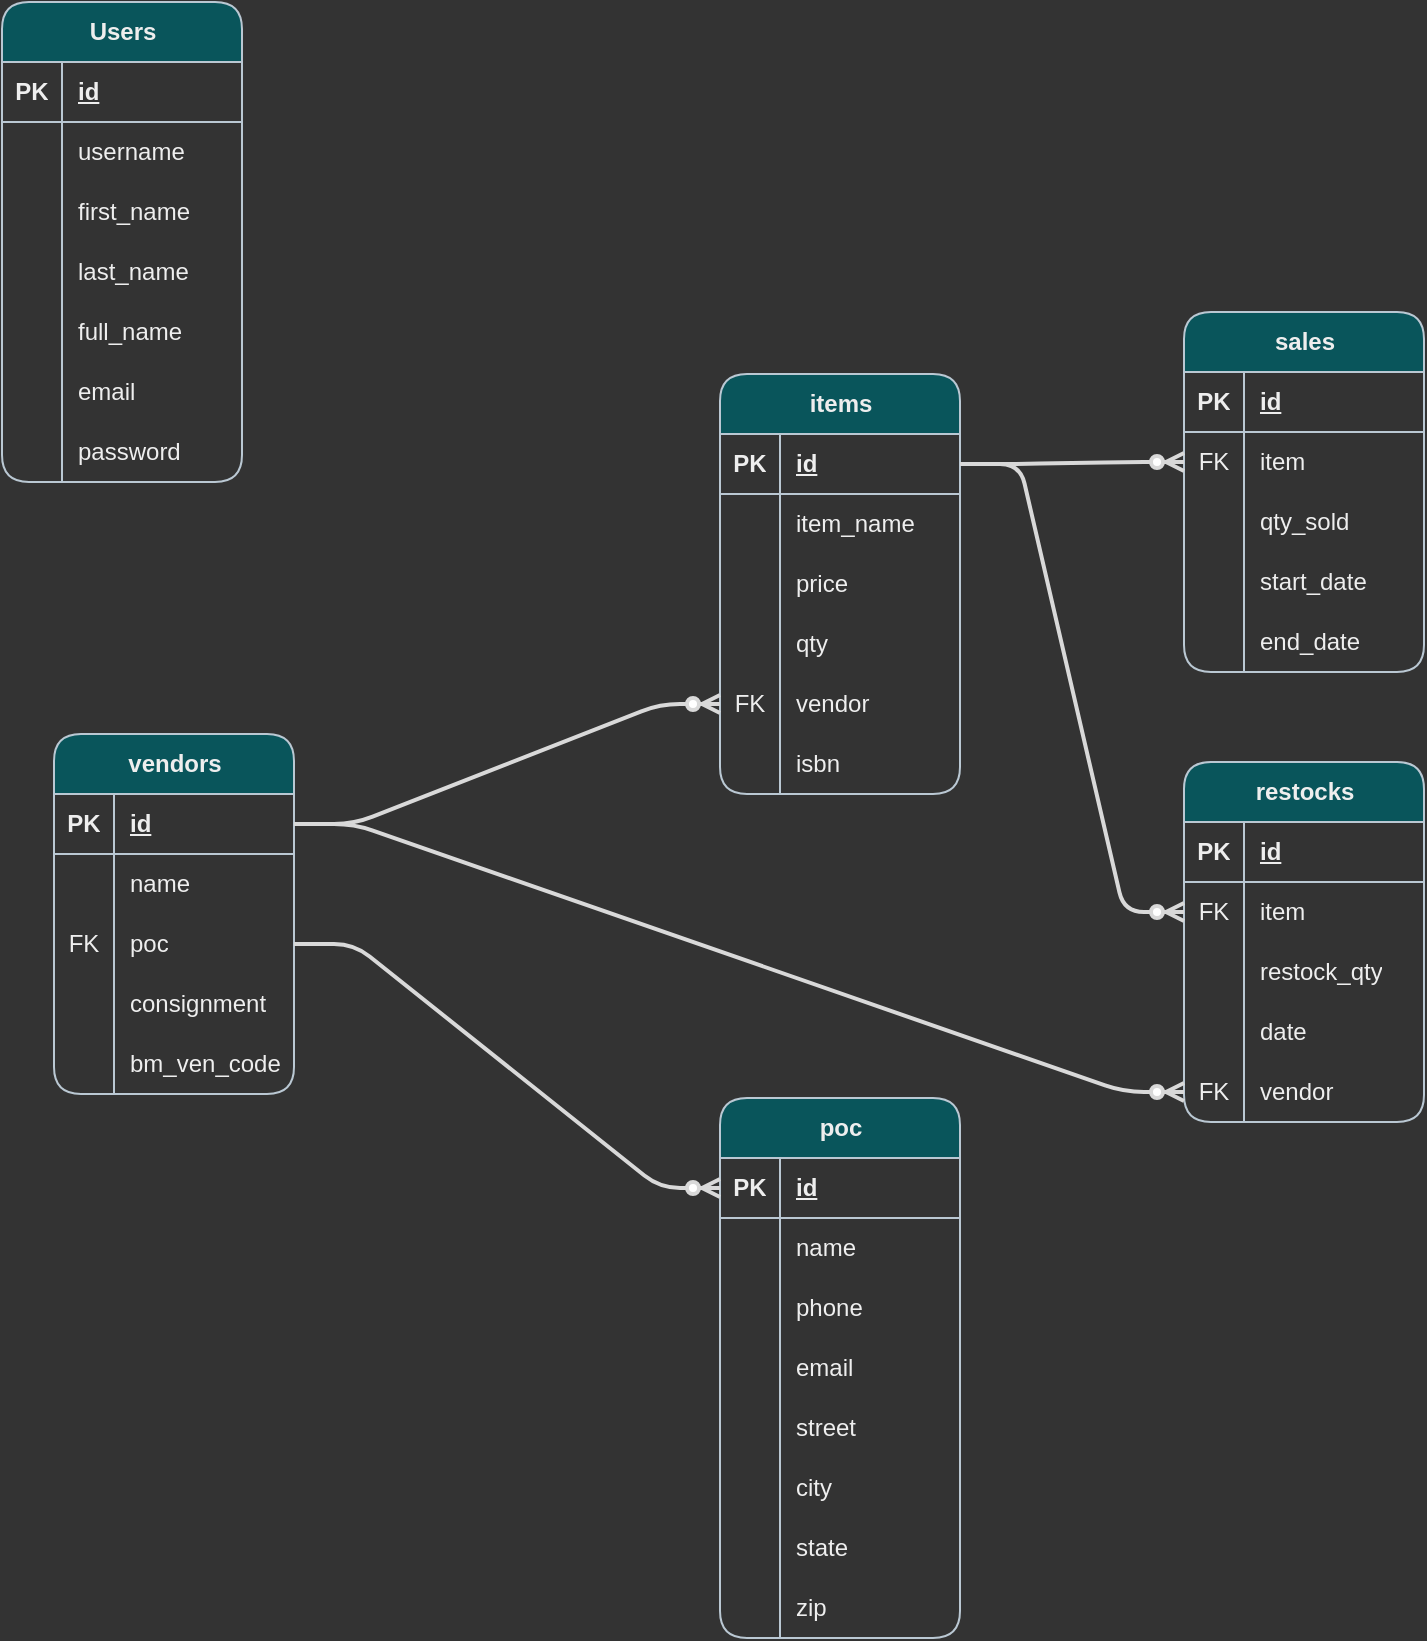 <mxfile version="24.7.17">
  <diagram id="C5RBs43oDa-KdzZeNtuy" name="Page-1">
    <mxGraphModel dx="2474" dy="1601" grid="0" gridSize="10" guides="1" tooltips="1" connect="1" arrows="1" fold="1" page="0" pageScale="1" pageWidth="850" pageHeight="1100" background="#333333" math="0" shadow="0">
      <root>
        <mxCell id="WIyWlLk6GJQsqaUBKTNV-0" />
        <mxCell id="WIyWlLk6GJQsqaUBKTNV-1" parent="WIyWlLk6GJQsqaUBKTNV-0" />
        <mxCell id="I8VeKl-kiXHQ2bF9jdej-0" value="Users" style="shape=table;startSize=30;container=1;collapsible=1;childLayout=tableLayout;fixedRows=1;rowLines=0;fontStyle=1;align=center;resizeLast=1;html=1;rounded=1;labelBackgroundColor=none;fillColor=#09555B;strokeColor=#BAC8D3;fontColor=#EEEEEE;" parent="WIyWlLk6GJQsqaUBKTNV-1" vertex="1">
          <mxGeometry x="-344" y="-117" width="120" height="240" as="geometry">
            <mxRectangle x="150" y="360" width="70" height="30" as="alternateBounds" />
          </mxGeometry>
        </mxCell>
        <mxCell id="I8VeKl-kiXHQ2bF9jdej-1" value="" style="shape=tableRow;horizontal=0;startSize=0;swimlaneHead=0;swimlaneBody=0;fillColor=none;collapsible=0;dropTarget=0;points=[[0,0.5],[1,0.5]];portConstraint=eastwest;top=0;left=0;right=0;bottom=1;rounded=1;labelBackgroundColor=none;strokeColor=#BAC8D3;fontColor=#EEEEEE;" parent="I8VeKl-kiXHQ2bF9jdej-0" vertex="1">
          <mxGeometry y="30" width="120" height="30" as="geometry" />
        </mxCell>
        <mxCell id="I8VeKl-kiXHQ2bF9jdej-2" value="PK" style="shape=partialRectangle;connectable=0;fillColor=none;top=0;left=0;bottom=0;right=0;fontStyle=1;overflow=hidden;whiteSpace=wrap;html=1;rounded=1;labelBackgroundColor=none;strokeColor=#BAC8D3;fontColor=#EEEEEE;" parent="I8VeKl-kiXHQ2bF9jdej-1" vertex="1">
          <mxGeometry width="30" height="30" as="geometry">
            <mxRectangle width="30" height="30" as="alternateBounds" />
          </mxGeometry>
        </mxCell>
        <mxCell id="I8VeKl-kiXHQ2bF9jdej-3" value="id" style="shape=partialRectangle;connectable=0;fillColor=none;top=0;left=0;bottom=0;right=0;align=left;spacingLeft=6;fontStyle=5;overflow=hidden;whiteSpace=wrap;html=1;rounded=1;labelBackgroundColor=none;strokeColor=#BAC8D3;fontColor=#EEEEEE;" parent="I8VeKl-kiXHQ2bF9jdej-1" vertex="1">
          <mxGeometry x="30" width="90" height="30" as="geometry">
            <mxRectangle width="90" height="30" as="alternateBounds" />
          </mxGeometry>
        </mxCell>
        <mxCell id="I8VeKl-kiXHQ2bF9jdej-4" value="" style="shape=tableRow;horizontal=0;startSize=0;swimlaneHead=0;swimlaneBody=0;fillColor=none;collapsible=0;dropTarget=0;points=[[0,0.5],[1,0.5]];portConstraint=eastwest;top=0;left=0;right=0;bottom=0;rounded=1;labelBackgroundColor=none;strokeColor=#BAC8D3;fontColor=#EEEEEE;" parent="I8VeKl-kiXHQ2bF9jdej-0" vertex="1">
          <mxGeometry y="60" width="120" height="30" as="geometry" />
        </mxCell>
        <mxCell id="I8VeKl-kiXHQ2bF9jdej-5" value="" style="shape=partialRectangle;connectable=0;fillColor=none;top=0;left=0;bottom=0;right=0;editable=1;overflow=hidden;whiteSpace=wrap;html=1;rounded=1;labelBackgroundColor=none;strokeColor=#BAC8D3;fontColor=#EEEEEE;" parent="I8VeKl-kiXHQ2bF9jdej-4" vertex="1">
          <mxGeometry width="30" height="30" as="geometry">
            <mxRectangle width="30" height="30" as="alternateBounds" />
          </mxGeometry>
        </mxCell>
        <mxCell id="I8VeKl-kiXHQ2bF9jdej-6" value="username" style="shape=partialRectangle;connectable=0;fillColor=none;top=0;left=0;bottom=0;right=0;align=left;spacingLeft=6;overflow=hidden;whiteSpace=wrap;html=1;rounded=1;labelBackgroundColor=none;strokeColor=#BAC8D3;fontColor=#EEEEEE;" parent="I8VeKl-kiXHQ2bF9jdej-4" vertex="1">
          <mxGeometry x="30" width="90" height="30" as="geometry">
            <mxRectangle width="90" height="30" as="alternateBounds" />
          </mxGeometry>
        </mxCell>
        <mxCell id="I8VeKl-kiXHQ2bF9jdej-7" value="" style="shape=tableRow;horizontal=0;startSize=0;swimlaneHead=0;swimlaneBody=0;fillColor=none;collapsible=0;dropTarget=0;points=[[0,0.5],[1,0.5]];portConstraint=eastwest;top=0;left=0;right=0;bottom=0;rounded=1;labelBackgroundColor=none;strokeColor=#BAC8D3;fontColor=#EEEEEE;" parent="I8VeKl-kiXHQ2bF9jdej-0" vertex="1">
          <mxGeometry y="90" width="120" height="30" as="geometry" />
        </mxCell>
        <mxCell id="I8VeKl-kiXHQ2bF9jdej-8" value="" style="shape=partialRectangle;connectable=0;fillColor=none;top=0;left=0;bottom=0;right=0;editable=1;overflow=hidden;whiteSpace=wrap;html=1;rounded=1;labelBackgroundColor=none;strokeColor=#BAC8D3;fontColor=#EEEEEE;" parent="I8VeKl-kiXHQ2bF9jdej-7" vertex="1">
          <mxGeometry width="30" height="30" as="geometry">
            <mxRectangle width="30" height="30" as="alternateBounds" />
          </mxGeometry>
        </mxCell>
        <mxCell id="I8VeKl-kiXHQ2bF9jdej-9" value="first_name" style="shape=partialRectangle;connectable=0;fillColor=none;top=0;left=0;bottom=0;right=0;align=left;spacingLeft=6;overflow=hidden;whiteSpace=wrap;html=1;rounded=1;labelBackgroundColor=none;strokeColor=#BAC8D3;fontColor=#EEEEEE;" parent="I8VeKl-kiXHQ2bF9jdej-7" vertex="1">
          <mxGeometry x="30" width="90" height="30" as="geometry">
            <mxRectangle width="90" height="30" as="alternateBounds" />
          </mxGeometry>
        </mxCell>
        <mxCell id="I8VeKl-kiXHQ2bF9jdej-10" value="" style="shape=tableRow;horizontal=0;startSize=0;swimlaneHead=0;swimlaneBody=0;fillColor=none;collapsible=0;dropTarget=0;points=[[0,0.5],[1,0.5]];portConstraint=eastwest;top=0;left=0;right=0;bottom=0;rounded=1;labelBackgroundColor=none;strokeColor=#BAC8D3;fontColor=#EEEEEE;" parent="I8VeKl-kiXHQ2bF9jdej-0" vertex="1">
          <mxGeometry y="120" width="120" height="30" as="geometry" />
        </mxCell>
        <mxCell id="I8VeKl-kiXHQ2bF9jdej-11" value="" style="shape=partialRectangle;connectable=0;fillColor=none;top=0;left=0;bottom=0;right=0;editable=1;overflow=hidden;whiteSpace=wrap;html=1;rounded=1;labelBackgroundColor=none;strokeColor=#BAC8D3;fontColor=#EEEEEE;" parent="I8VeKl-kiXHQ2bF9jdej-10" vertex="1">
          <mxGeometry width="30" height="30" as="geometry">
            <mxRectangle width="30" height="30" as="alternateBounds" />
          </mxGeometry>
        </mxCell>
        <mxCell id="I8VeKl-kiXHQ2bF9jdej-12" value="last_name" style="shape=partialRectangle;connectable=0;fillColor=none;top=0;left=0;bottom=0;right=0;align=left;spacingLeft=6;overflow=hidden;whiteSpace=wrap;html=1;rounded=1;labelBackgroundColor=none;strokeColor=#BAC8D3;fontColor=#EEEEEE;" parent="I8VeKl-kiXHQ2bF9jdej-10" vertex="1">
          <mxGeometry x="30" width="90" height="30" as="geometry">
            <mxRectangle width="90" height="30" as="alternateBounds" />
          </mxGeometry>
        </mxCell>
        <mxCell id="I8VeKl-kiXHQ2bF9jdej-14" value="" style="shape=tableRow;horizontal=0;startSize=0;swimlaneHead=0;swimlaneBody=0;fillColor=none;collapsible=0;dropTarget=0;points=[[0,0.5],[1,0.5]];portConstraint=eastwest;top=0;left=0;right=0;bottom=0;rounded=1;labelBackgroundColor=none;strokeColor=#BAC8D3;fontColor=#EEEEEE;" parent="I8VeKl-kiXHQ2bF9jdej-0" vertex="1">
          <mxGeometry y="150" width="120" height="30" as="geometry" />
        </mxCell>
        <mxCell id="I8VeKl-kiXHQ2bF9jdej-15" value="" style="shape=partialRectangle;connectable=0;fillColor=none;top=0;left=0;bottom=0;right=0;editable=1;overflow=hidden;whiteSpace=wrap;html=1;rounded=1;labelBackgroundColor=none;strokeColor=#BAC8D3;fontColor=#EEEEEE;" parent="I8VeKl-kiXHQ2bF9jdej-14" vertex="1">
          <mxGeometry width="30" height="30" as="geometry">
            <mxRectangle width="30" height="30" as="alternateBounds" />
          </mxGeometry>
        </mxCell>
        <mxCell id="I8VeKl-kiXHQ2bF9jdej-16" value="full_name" style="shape=partialRectangle;connectable=0;fillColor=none;top=0;left=0;bottom=0;right=0;align=left;spacingLeft=6;overflow=hidden;whiteSpace=wrap;html=1;rounded=1;labelBackgroundColor=none;strokeColor=#BAC8D3;fontColor=#EEEEEE;" parent="I8VeKl-kiXHQ2bF9jdej-14" vertex="1">
          <mxGeometry x="30" width="90" height="30" as="geometry">
            <mxRectangle width="90" height="30" as="alternateBounds" />
          </mxGeometry>
        </mxCell>
        <mxCell id="I8VeKl-kiXHQ2bF9jdej-17" value="" style="shape=tableRow;horizontal=0;startSize=0;swimlaneHead=0;swimlaneBody=0;fillColor=none;collapsible=0;dropTarget=0;points=[[0,0.5],[1,0.5]];portConstraint=eastwest;top=0;left=0;right=0;bottom=0;rounded=1;labelBackgroundColor=none;strokeColor=#BAC8D3;fontColor=#EEEEEE;" parent="I8VeKl-kiXHQ2bF9jdej-0" vertex="1">
          <mxGeometry y="180" width="120" height="30" as="geometry" />
        </mxCell>
        <mxCell id="I8VeKl-kiXHQ2bF9jdej-18" value="" style="shape=partialRectangle;connectable=0;fillColor=none;top=0;left=0;bottom=0;right=0;editable=1;overflow=hidden;whiteSpace=wrap;html=1;rounded=1;labelBackgroundColor=none;strokeColor=#BAC8D3;fontColor=#EEEEEE;" parent="I8VeKl-kiXHQ2bF9jdej-17" vertex="1">
          <mxGeometry width="30" height="30" as="geometry">
            <mxRectangle width="30" height="30" as="alternateBounds" />
          </mxGeometry>
        </mxCell>
        <mxCell id="I8VeKl-kiXHQ2bF9jdej-19" value="email" style="shape=partialRectangle;connectable=0;fillColor=none;top=0;left=0;bottom=0;right=0;align=left;spacingLeft=6;overflow=hidden;whiteSpace=wrap;html=1;rounded=1;labelBackgroundColor=none;strokeColor=#BAC8D3;fontColor=#EEEEEE;" parent="I8VeKl-kiXHQ2bF9jdej-17" vertex="1">
          <mxGeometry x="30" width="90" height="30" as="geometry">
            <mxRectangle width="90" height="30" as="alternateBounds" />
          </mxGeometry>
        </mxCell>
        <mxCell id="I8VeKl-kiXHQ2bF9jdej-20" value="" style="shape=tableRow;horizontal=0;startSize=0;swimlaneHead=0;swimlaneBody=0;fillColor=none;collapsible=0;dropTarget=0;points=[[0,0.5],[1,0.5]];portConstraint=eastwest;top=0;left=0;right=0;bottom=0;rounded=1;labelBackgroundColor=none;strokeColor=#BAC8D3;fontColor=#EEEEEE;" parent="I8VeKl-kiXHQ2bF9jdej-0" vertex="1">
          <mxGeometry y="210" width="120" height="30" as="geometry" />
        </mxCell>
        <mxCell id="I8VeKl-kiXHQ2bF9jdej-21" value="" style="shape=partialRectangle;connectable=0;fillColor=none;top=0;left=0;bottom=0;right=0;editable=1;overflow=hidden;whiteSpace=wrap;html=1;rounded=1;labelBackgroundColor=none;strokeColor=#BAC8D3;fontColor=#EEEEEE;" parent="I8VeKl-kiXHQ2bF9jdej-20" vertex="1">
          <mxGeometry width="30" height="30" as="geometry">
            <mxRectangle width="30" height="30" as="alternateBounds" />
          </mxGeometry>
        </mxCell>
        <mxCell id="I8VeKl-kiXHQ2bF9jdej-22" value="password" style="shape=partialRectangle;connectable=0;fillColor=none;top=0;left=0;bottom=0;right=0;align=left;spacingLeft=6;overflow=hidden;whiteSpace=wrap;html=1;rounded=1;labelBackgroundColor=none;strokeColor=#BAC8D3;fontColor=#EEEEEE;" parent="I8VeKl-kiXHQ2bF9jdej-20" vertex="1">
          <mxGeometry x="30" width="90" height="30" as="geometry">
            <mxRectangle width="90" height="30" as="alternateBounds" />
          </mxGeometry>
        </mxCell>
        <mxCell id="I8VeKl-kiXHQ2bF9jdej-23" value="vendors" style="shape=table;startSize=30;container=1;collapsible=1;childLayout=tableLayout;fixedRows=1;rowLines=0;fontStyle=1;align=center;resizeLast=1;html=1;rounded=1;labelBackgroundColor=none;fillColor=#09555B;strokeColor=#BAC8D3;fontColor=#EEEEEE;" parent="WIyWlLk6GJQsqaUBKTNV-1" vertex="1">
          <mxGeometry x="-318" y="249" width="120" height="180" as="geometry">
            <mxRectangle x="150" y="360" width="70" height="30" as="alternateBounds" />
          </mxGeometry>
        </mxCell>
        <mxCell id="I8VeKl-kiXHQ2bF9jdej-24" value="" style="shape=tableRow;horizontal=0;startSize=0;swimlaneHead=0;swimlaneBody=0;fillColor=none;collapsible=0;dropTarget=0;points=[[0,0.5],[1,0.5]];portConstraint=eastwest;top=0;left=0;right=0;bottom=1;rounded=1;labelBackgroundColor=none;strokeColor=#BAC8D3;fontColor=#EEEEEE;" parent="I8VeKl-kiXHQ2bF9jdej-23" vertex="1">
          <mxGeometry y="30" width="120" height="30" as="geometry" />
        </mxCell>
        <mxCell id="I8VeKl-kiXHQ2bF9jdej-25" value="PK" style="shape=partialRectangle;connectable=0;fillColor=none;top=0;left=0;bottom=0;right=0;fontStyle=1;overflow=hidden;whiteSpace=wrap;html=1;rounded=1;labelBackgroundColor=none;strokeColor=#BAC8D3;fontColor=#EEEEEE;" parent="I8VeKl-kiXHQ2bF9jdej-24" vertex="1">
          <mxGeometry width="30" height="30" as="geometry">
            <mxRectangle width="30" height="30" as="alternateBounds" />
          </mxGeometry>
        </mxCell>
        <mxCell id="I8VeKl-kiXHQ2bF9jdej-26" value="id" style="shape=partialRectangle;connectable=0;fillColor=none;top=0;left=0;bottom=0;right=0;align=left;spacingLeft=6;fontStyle=5;overflow=hidden;whiteSpace=wrap;html=1;rounded=1;labelBackgroundColor=none;strokeColor=#BAC8D3;fontColor=#EEEEEE;" parent="I8VeKl-kiXHQ2bF9jdej-24" vertex="1">
          <mxGeometry x="30" width="90" height="30" as="geometry">
            <mxRectangle width="90" height="30" as="alternateBounds" />
          </mxGeometry>
        </mxCell>
        <mxCell id="I8VeKl-kiXHQ2bF9jdej-27" value="" style="shape=tableRow;horizontal=0;startSize=0;swimlaneHead=0;swimlaneBody=0;fillColor=none;collapsible=0;dropTarget=0;points=[[0,0.5],[1,0.5]];portConstraint=eastwest;top=0;left=0;right=0;bottom=0;rounded=1;labelBackgroundColor=none;strokeColor=#BAC8D3;fontColor=#EEEEEE;" parent="I8VeKl-kiXHQ2bF9jdej-23" vertex="1">
          <mxGeometry y="60" width="120" height="30" as="geometry" />
        </mxCell>
        <mxCell id="I8VeKl-kiXHQ2bF9jdej-28" value="" style="shape=partialRectangle;connectable=0;fillColor=none;top=0;left=0;bottom=0;right=0;editable=1;overflow=hidden;whiteSpace=wrap;html=1;rounded=1;labelBackgroundColor=none;strokeColor=#BAC8D3;fontColor=#EEEEEE;" parent="I8VeKl-kiXHQ2bF9jdej-27" vertex="1">
          <mxGeometry width="30" height="30" as="geometry">
            <mxRectangle width="30" height="30" as="alternateBounds" />
          </mxGeometry>
        </mxCell>
        <mxCell id="I8VeKl-kiXHQ2bF9jdej-29" value="name" style="shape=partialRectangle;connectable=0;fillColor=none;top=0;left=0;bottom=0;right=0;align=left;spacingLeft=6;overflow=hidden;whiteSpace=wrap;html=1;rounded=1;labelBackgroundColor=none;strokeColor=#BAC8D3;fontColor=#EEEEEE;" parent="I8VeKl-kiXHQ2bF9jdej-27" vertex="1">
          <mxGeometry x="30" width="90" height="30" as="geometry">
            <mxRectangle width="90" height="30" as="alternateBounds" />
          </mxGeometry>
        </mxCell>
        <mxCell id="I8VeKl-kiXHQ2bF9jdej-30" value="" style="shape=tableRow;horizontal=0;startSize=0;swimlaneHead=0;swimlaneBody=0;fillColor=none;collapsible=0;dropTarget=0;points=[[0,0.5],[1,0.5]];portConstraint=eastwest;top=0;left=0;right=0;bottom=0;rounded=1;labelBackgroundColor=none;strokeColor=#BAC8D3;fontColor=#EEEEEE;" parent="I8VeKl-kiXHQ2bF9jdej-23" vertex="1">
          <mxGeometry y="90" width="120" height="30" as="geometry" />
        </mxCell>
        <mxCell id="I8VeKl-kiXHQ2bF9jdej-31" value="FK" style="shape=partialRectangle;connectable=0;fillColor=none;top=0;left=0;bottom=0;right=0;editable=1;overflow=hidden;whiteSpace=wrap;html=1;rounded=1;labelBackgroundColor=none;strokeColor=#BAC8D3;fontColor=#EEEEEE;" parent="I8VeKl-kiXHQ2bF9jdej-30" vertex="1">
          <mxGeometry width="30" height="30" as="geometry">
            <mxRectangle width="30" height="30" as="alternateBounds" />
          </mxGeometry>
        </mxCell>
        <mxCell id="I8VeKl-kiXHQ2bF9jdej-32" value="poc" style="shape=partialRectangle;connectable=0;fillColor=none;top=0;left=0;bottom=0;right=0;align=left;spacingLeft=6;overflow=hidden;whiteSpace=wrap;html=1;rounded=1;labelBackgroundColor=none;strokeColor=#BAC8D3;fontColor=#EEEEEE;" parent="I8VeKl-kiXHQ2bF9jdej-30" vertex="1">
          <mxGeometry x="30" width="90" height="30" as="geometry">
            <mxRectangle width="90" height="30" as="alternateBounds" />
          </mxGeometry>
        </mxCell>
        <mxCell id="I8VeKl-kiXHQ2bF9jdej-120" value="" style="shape=tableRow;horizontal=0;startSize=0;swimlaneHead=0;swimlaneBody=0;fillColor=none;collapsible=0;dropTarget=0;points=[[0,0.5],[1,0.5]];portConstraint=eastwest;top=0;left=0;right=0;bottom=0;rounded=1;labelBackgroundColor=none;strokeColor=#BAC8D3;fontColor=#EEEEEE;" parent="I8VeKl-kiXHQ2bF9jdej-23" vertex="1">
          <mxGeometry y="120" width="120" height="30" as="geometry" />
        </mxCell>
        <mxCell id="I8VeKl-kiXHQ2bF9jdej-121" value="" style="shape=partialRectangle;connectable=0;fillColor=none;top=0;left=0;bottom=0;right=0;editable=1;overflow=hidden;whiteSpace=wrap;html=1;rounded=1;labelBackgroundColor=none;strokeColor=#BAC8D3;fontColor=#EEEEEE;" parent="I8VeKl-kiXHQ2bF9jdej-120" vertex="1">
          <mxGeometry width="30" height="30" as="geometry">
            <mxRectangle width="30" height="30" as="alternateBounds" />
          </mxGeometry>
        </mxCell>
        <mxCell id="I8VeKl-kiXHQ2bF9jdej-122" value="consignment" style="shape=partialRectangle;connectable=0;fillColor=none;top=0;left=0;bottom=0;right=0;align=left;spacingLeft=6;overflow=hidden;whiteSpace=wrap;html=1;rounded=1;labelBackgroundColor=none;strokeColor=#BAC8D3;fontColor=#EEEEEE;" parent="I8VeKl-kiXHQ2bF9jdej-120" vertex="1">
          <mxGeometry x="30" width="90" height="30" as="geometry">
            <mxRectangle width="90" height="30" as="alternateBounds" />
          </mxGeometry>
        </mxCell>
        <mxCell id="I8VeKl-kiXHQ2bF9jdej-123" value="" style="shape=tableRow;horizontal=0;startSize=0;swimlaneHead=0;swimlaneBody=0;fillColor=none;collapsible=0;dropTarget=0;points=[[0,0.5],[1,0.5]];portConstraint=eastwest;top=0;left=0;right=0;bottom=0;rounded=1;labelBackgroundColor=none;strokeColor=#BAC8D3;fontColor=#EEEEEE;" parent="I8VeKl-kiXHQ2bF9jdej-23" vertex="1">
          <mxGeometry y="150" width="120" height="30" as="geometry" />
        </mxCell>
        <mxCell id="I8VeKl-kiXHQ2bF9jdej-124" value="" style="shape=partialRectangle;connectable=0;fillColor=none;top=0;left=0;bottom=0;right=0;editable=1;overflow=hidden;whiteSpace=wrap;html=1;rounded=1;labelBackgroundColor=none;strokeColor=#BAC8D3;fontColor=#EEEEEE;" parent="I8VeKl-kiXHQ2bF9jdej-123" vertex="1">
          <mxGeometry width="30" height="30" as="geometry">
            <mxRectangle width="30" height="30" as="alternateBounds" />
          </mxGeometry>
        </mxCell>
        <mxCell id="I8VeKl-kiXHQ2bF9jdej-125" value="bm_ven_code" style="shape=partialRectangle;connectable=0;fillColor=none;top=0;left=0;bottom=0;right=0;align=left;spacingLeft=6;overflow=hidden;whiteSpace=wrap;html=1;rounded=1;labelBackgroundColor=none;strokeColor=#BAC8D3;fontColor=#EEEEEE;" parent="I8VeKl-kiXHQ2bF9jdej-123" vertex="1">
          <mxGeometry x="30" width="90" height="30" as="geometry">
            <mxRectangle width="90" height="30" as="alternateBounds" />
          </mxGeometry>
        </mxCell>
        <mxCell id="I8VeKl-kiXHQ2bF9jdej-45" value="items" style="shape=table;startSize=30;container=1;collapsible=1;childLayout=tableLayout;fixedRows=1;rowLines=0;fontStyle=1;align=center;resizeLast=1;html=1;rounded=1;labelBackgroundColor=none;fillColor=#09555B;strokeColor=#BAC8D3;fontColor=#EEEEEE;" parent="WIyWlLk6GJQsqaUBKTNV-1" vertex="1">
          <mxGeometry x="15" y="69" width="120" height="210" as="geometry">
            <mxRectangle x="150" y="360" width="70" height="30" as="alternateBounds" />
          </mxGeometry>
        </mxCell>
        <mxCell id="I8VeKl-kiXHQ2bF9jdej-46" value="" style="shape=tableRow;horizontal=0;startSize=0;swimlaneHead=0;swimlaneBody=0;fillColor=none;collapsible=0;dropTarget=0;points=[[0,0.5],[1,0.5]];portConstraint=eastwest;top=0;left=0;right=0;bottom=1;rounded=1;labelBackgroundColor=none;strokeColor=#BAC8D3;fontColor=#EEEEEE;" parent="I8VeKl-kiXHQ2bF9jdej-45" vertex="1">
          <mxGeometry y="30" width="120" height="30" as="geometry" />
        </mxCell>
        <mxCell id="I8VeKl-kiXHQ2bF9jdej-47" value="PK" style="shape=partialRectangle;connectable=0;fillColor=none;top=0;left=0;bottom=0;right=0;fontStyle=1;overflow=hidden;whiteSpace=wrap;html=1;rounded=1;labelBackgroundColor=none;strokeColor=#BAC8D3;fontColor=#EEEEEE;" parent="I8VeKl-kiXHQ2bF9jdej-46" vertex="1">
          <mxGeometry width="30" height="30" as="geometry">
            <mxRectangle width="30" height="30" as="alternateBounds" />
          </mxGeometry>
        </mxCell>
        <mxCell id="I8VeKl-kiXHQ2bF9jdej-48" value="id" style="shape=partialRectangle;connectable=0;fillColor=none;top=0;left=0;bottom=0;right=0;align=left;spacingLeft=6;fontStyle=5;overflow=hidden;whiteSpace=wrap;html=1;rounded=1;labelBackgroundColor=none;strokeColor=#BAC8D3;fontColor=#EEEEEE;" parent="I8VeKl-kiXHQ2bF9jdej-46" vertex="1">
          <mxGeometry x="30" width="90" height="30" as="geometry">
            <mxRectangle width="90" height="30" as="alternateBounds" />
          </mxGeometry>
        </mxCell>
        <mxCell id="I8VeKl-kiXHQ2bF9jdej-49" value="" style="shape=tableRow;horizontal=0;startSize=0;swimlaneHead=0;swimlaneBody=0;fillColor=none;collapsible=0;dropTarget=0;points=[[0,0.5],[1,0.5]];portConstraint=eastwest;top=0;left=0;right=0;bottom=0;rounded=1;labelBackgroundColor=none;strokeColor=#BAC8D3;fontColor=#EEEEEE;" parent="I8VeKl-kiXHQ2bF9jdej-45" vertex="1">
          <mxGeometry y="60" width="120" height="30" as="geometry" />
        </mxCell>
        <mxCell id="I8VeKl-kiXHQ2bF9jdej-50" value="" style="shape=partialRectangle;connectable=0;fillColor=none;top=0;left=0;bottom=0;right=0;editable=1;overflow=hidden;whiteSpace=wrap;html=1;rounded=1;labelBackgroundColor=none;strokeColor=#BAC8D3;fontColor=#EEEEEE;" parent="I8VeKl-kiXHQ2bF9jdej-49" vertex="1">
          <mxGeometry width="30" height="30" as="geometry">
            <mxRectangle width="30" height="30" as="alternateBounds" />
          </mxGeometry>
        </mxCell>
        <mxCell id="I8VeKl-kiXHQ2bF9jdej-51" value="item_name" style="shape=partialRectangle;connectable=0;fillColor=none;top=0;left=0;bottom=0;right=0;align=left;spacingLeft=6;overflow=hidden;whiteSpace=wrap;html=1;rounded=1;labelBackgroundColor=none;strokeColor=#BAC8D3;fontColor=#EEEEEE;" parent="I8VeKl-kiXHQ2bF9jdej-49" vertex="1">
          <mxGeometry x="30" width="90" height="30" as="geometry">
            <mxRectangle width="90" height="30" as="alternateBounds" />
          </mxGeometry>
        </mxCell>
        <mxCell id="I8VeKl-kiXHQ2bF9jdej-52" value="" style="shape=tableRow;horizontal=0;startSize=0;swimlaneHead=0;swimlaneBody=0;fillColor=none;collapsible=0;dropTarget=0;points=[[0,0.5],[1,0.5]];portConstraint=eastwest;top=0;left=0;right=0;bottom=0;rounded=1;labelBackgroundColor=none;strokeColor=#BAC8D3;fontColor=#EEEEEE;" parent="I8VeKl-kiXHQ2bF9jdej-45" vertex="1">
          <mxGeometry y="90" width="120" height="30" as="geometry" />
        </mxCell>
        <mxCell id="I8VeKl-kiXHQ2bF9jdej-53" value="" style="shape=partialRectangle;connectable=0;fillColor=none;top=0;left=0;bottom=0;right=0;editable=1;overflow=hidden;whiteSpace=wrap;html=1;rounded=1;labelBackgroundColor=none;strokeColor=#BAC8D3;fontColor=#EEEEEE;" parent="I8VeKl-kiXHQ2bF9jdej-52" vertex="1">
          <mxGeometry width="30" height="30" as="geometry">
            <mxRectangle width="30" height="30" as="alternateBounds" />
          </mxGeometry>
        </mxCell>
        <mxCell id="I8VeKl-kiXHQ2bF9jdej-54" value="price" style="shape=partialRectangle;connectable=0;fillColor=none;top=0;left=0;bottom=0;right=0;align=left;spacingLeft=6;overflow=hidden;whiteSpace=wrap;html=1;rounded=1;labelBackgroundColor=none;strokeColor=#BAC8D3;fontColor=#EEEEEE;" parent="I8VeKl-kiXHQ2bF9jdej-52" vertex="1">
          <mxGeometry x="30" width="90" height="30" as="geometry">
            <mxRectangle width="90" height="30" as="alternateBounds" />
          </mxGeometry>
        </mxCell>
        <mxCell id="I8VeKl-kiXHQ2bF9jdej-55" value="" style="shape=tableRow;horizontal=0;startSize=0;swimlaneHead=0;swimlaneBody=0;fillColor=none;collapsible=0;dropTarget=0;points=[[0,0.5],[1,0.5]];portConstraint=eastwest;top=0;left=0;right=0;bottom=0;rounded=1;labelBackgroundColor=none;strokeColor=#BAC8D3;fontColor=#EEEEEE;" parent="I8VeKl-kiXHQ2bF9jdej-45" vertex="1">
          <mxGeometry y="120" width="120" height="30" as="geometry" />
        </mxCell>
        <mxCell id="I8VeKl-kiXHQ2bF9jdej-56" value="" style="shape=partialRectangle;connectable=0;fillColor=none;top=0;left=0;bottom=0;right=0;editable=1;overflow=hidden;whiteSpace=wrap;html=1;rounded=1;labelBackgroundColor=none;strokeColor=#BAC8D3;fontColor=#EEEEEE;" parent="I8VeKl-kiXHQ2bF9jdej-55" vertex="1">
          <mxGeometry width="30" height="30" as="geometry">
            <mxRectangle width="30" height="30" as="alternateBounds" />
          </mxGeometry>
        </mxCell>
        <mxCell id="I8VeKl-kiXHQ2bF9jdej-57" value="qty" style="shape=partialRectangle;connectable=0;fillColor=none;top=0;left=0;bottom=0;right=0;align=left;spacingLeft=6;overflow=hidden;whiteSpace=wrap;html=1;rounded=1;labelBackgroundColor=none;strokeColor=#BAC8D3;fontColor=#EEEEEE;" parent="I8VeKl-kiXHQ2bF9jdej-55" vertex="1">
          <mxGeometry x="30" width="90" height="30" as="geometry">
            <mxRectangle width="90" height="30" as="alternateBounds" />
          </mxGeometry>
        </mxCell>
        <mxCell id="I8VeKl-kiXHQ2bF9jdej-58" value="" style="shape=tableRow;horizontal=0;startSize=0;swimlaneHead=0;swimlaneBody=0;fillColor=none;collapsible=0;dropTarget=0;points=[[0,0.5],[1,0.5]];portConstraint=eastwest;top=0;left=0;right=0;bottom=0;rounded=1;labelBackgroundColor=none;strokeColor=#BAC8D3;fontColor=#EEEEEE;" parent="I8VeKl-kiXHQ2bF9jdej-45" vertex="1">
          <mxGeometry y="150" width="120" height="30" as="geometry" />
        </mxCell>
        <mxCell id="I8VeKl-kiXHQ2bF9jdej-59" value="FK" style="shape=partialRectangle;connectable=0;fillColor=none;top=0;left=0;bottom=0;right=0;editable=1;overflow=hidden;whiteSpace=wrap;html=1;rounded=1;labelBackgroundColor=none;strokeColor=#BAC8D3;fontColor=#EEEEEE;" parent="I8VeKl-kiXHQ2bF9jdej-58" vertex="1">
          <mxGeometry width="30" height="30" as="geometry">
            <mxRectangle width="30" height="30" as="alternateBounds" />
          </mxGeometry>
        </mxCell>
        <mxCell id="I8VeKl-kiXHQ2bF9jdej-60" value="vendor" style="shape=partialRectangle;connectable=0;fillColor=none;top=0;left=0;bottom=0;right=0;align=left;spacingLeft=6;overflow=hidden;whiteSpace=wrap;html=1;rounded=1;labelBackgroundColor=none;strokeColor=#BAC8D3;fontColor=#EEEEEE;" parent="I8VeKl-kiXHQ2bF9jdej-58" vertex="1">
          <mxGeometry x="30" width="90" height="30" as="geometry">
            <mxRectangle width="90" height="30" as="alternateBounds" />
          </mxGeometry>
        </mxCell>
        <mxCell id="zcXy2GTQ08lXbKG1xva3-16" value="" style="shape=tableRow;horizontal=0;startSize=0;swimlaneHead=0;swimlaneBody=0;fillColor=none;collapsible=0;dropTarget=0;points=[[0,0.5],[1,0.5]];portConstraint=eastwest;top=0;left=0;right=0;bottom=0;rounded=1;labelBackgroundColor=none;strokeColor=#BAC8D3;fontColor=#EEEEEE;" vertex="1" parent="I8VeKl-kiXHQ2bF9jdej-45">
          <mxGeometry y="180" width="120" height="30" as="geometry" />
        </mxCell>
        <mxCell id="zcXy2GTQ08lXbKG1xva3-17" value="" style="shape=partialRectangle;connectable=0;fillColor=none;top=0;left=0;bottom=0;right=0;editable=1;overflow=hidden;whiteSpace=wrap;html=1;rounded=1;labelBackgroundColor=none;strokeColor=#BAC8D3;fontColor=#EEEEEE;" vertex="1" parent="zcXy2GTQ08lXbKG1xva3-16">
          <mxGeometry width="30" height="30" as="geometry">
            <mxRectangle width="30" height="30" as="alternateBounds" />
          </mxGeometry>
        </mxCell>
        <mxCell id="zcXy2GTQ08lXbKG1xva3-18" value="isbn" style="shape=partialRectangle;connectable=0;fillColor=none;top=0;left=0;bottom=0;right=0;align=left;spacingLeft=6;overflow=hidden;whiteSpace=wrap;html=1;rounded=1;labelBackgroundColor=none;strokeColor=#BAC8D3;fontColor=#EEEEEE;" vertex="1" parent="zcXy2GTQ08lXbKG1xva3-16">
          <mxGeometry x="30" width="90" height="30" as="geometry">
            <mxRectangle width="90" height="30" as="alternateBounds" />
          </mxGeometry>
        </mxCell>
        <mxCell id="I8VeKl-kiXHQ2bF9jdej-67" value="sales" style="shape=table;startSize=30;container=1;collapsible=1;childLayout=tableLayout;fixedRows=1;rowLines=0;fontStyle=1;align=center;resizeLast=1;html=1;rounded=1;labelBackgroundColor=none;fillColor=#09555B;strokeColor=#BAC8D3;fontColor=#EEEEEE;" parent="WIyWlLk6GJQsqaUBKTNV-1" vertex="1">
          <mxGeometry x="247" y="38" width="120" height="180" as="geometry">
            <mxRectangle x="150" y="360" width="70" height="30" as="alternateBounds" />
          </mxGeometry>
        </mxCell>
        <mxCell id="I8VeKl-kiXHQ2bF9jdej-68" value="" style="shape=tableRow;horizontal=0;startSize=0;swimlaneHead=0;swimlaneBody=0;fillColor=none;collapsible=0;dropTarget=0;points=[[0,0.5],[1,0.5]];portConstraint=eastwest;top=0;left=0;right=0;bottom=1;rounded=1;labelBackgroundColor=none;strokeColor=#BAC8D3;fontColor=#EEEEEE;" parent="I8VeKl-kiXHQ2bF9jdej-67" vertex="1">
          <mxGeometry y="30" width="120" height="30" as="geometry" />
        </mxCell>
        <mxCell id="I8VeKl-kiXHQ2bF9jdej-69" value="PK" style="shape=partialRectangle;connectable=0;fillColor=none;top=0;left=0;bottom=0;right=0;fontStyle=1;overflow=hidden;whiteSpace=wrap;html=1;rounded=1;labelBackgroundColor=none;strokeColor=#BAC8D3;fontColor=#EEEEEE;" parent="I8VeKl-kiXHQ2bF9jdej-68" vertex="1">
          <mxGeometry width="30" height="30" as="geometry">
            <mxRectangle width="30" height="30" as="alternateBounds" />
          </mxGeometry>
        </mxCell>
        <mxCell id="I8VeKl-kiXHQ2bF9jdej-70" value="id" style="shape=partialRectangle;connectable=0;fillColor=none;top=0;left=0;bottom=0;right=0;align=left;spacingLeft=6;fontStyle=5;overflow=hidden;whiteSpace=wrap;html=1;rounded=1;labelBackgroundColor=none;strokeColor=#BAC8D3;fontColor=#EEEEEE;" parent="I8VeKl-kiXHQ2bF9jdej-68" vertex="1">
          <mxGeometry x="30" width="90" height="30" as="geometry">
            <mxRectangle width="90" height="30" as="alternateBounds" />
          </mxGeometry>
        </mxCell>
        <mxCell id="I8VeKl-kiXHQ2bF9jdej-71" value="" style="shape=tableRow;horizontal=0;startSize=0;swimlaneHead=0;swimlaneBody=0;fillColor=none;collapsible=0;dropTarget=0;points=[[0,0.5],[1,0.5]];portConstraint=eastwest;top=0;left=0;right=0;bottom=0;rounded=1;labelBackgroundColor=none;strokeColor=#BAC8D3;fontColor=#EEEEEE;" parent="I8VeKl-kiXHQ2bF9jdej-67" vertex="1">
          <mxGeometry y="60" width="120" height="30" as="geometry" />
        </mxCell>
        <mxCell id="I8VeKl-kiXHQ2bF9jdej-72" value="FK" style="shape=partialRectangle;connectable=0;fillColor=none;top=0;left=0;bottom=0;right=0;editable=1;overflow=hidden;whiteSpace=wrap;html=1;rounded=1;labelBackgroundColor=none;strokeColor=#BAC8D3;fontColor=#EEEEEE;" parent="I8VeKl-kiXHQ2bF9jdej-71" vertex="1">
          <mxGeometry width="30" height="30" as="geometry">
            <mxRectangle width="30" height="30" as="alternateBounds" />
          </mxGeometry>
        </mxCell>
        <mxCell id="I8VeKl-kiXHQ2bF9jdej-73" value="item" style="shape=partialRectangle;connectable=0;fillColor=none;top=0;left=0;bottom=0;right=0;align=left;spacingLeft=6;overflow=hidden;whiteSpace=wrap;html=1;rounded=1;labelBackgroundColor=none;strokeColor=#BAC8D3;fontColor=#EEEEEE;" parent="I8VeKl-kiXHQ2bF9jdej-71" vertex="1">
          <mxGeometry x="30" width="90" height="30" as="geometry">
            <mxRectangle width="90" height="30" as="alternateBounds" />
          </mxGeometry>
        </mxCell>
        <mxCell id="I8VeKl-kiXHQ2bF9jdej-129" value="" style="shape=tableRow;horizontal=0;startSize=0;swimlaneHead=0;swimlaneBody=0;fillColor=none;collapsible=0;dropTarget=0;points=[[0,0.5],[1,0.5]];portConstraint=eastwest;top=0;left=0;right=0;bottom=0;rounded=1;labelBackgroundColor=none;strokeColor=#BAC8D3;fontColor=#EEEEEE;" parent="I8VeKl-kiXHQ2bF9jdej-67" vertex="1">
          <mxGeometry y="90" width="120" height="30" as="geometry" />
        </mxCell>
        <mxCell id="I8VeKl-kiXHQ2bF9jdej-130" value="" style="shape=partialRectangle;connectable=0;fillColor=none;top=0;left=0;bottom=0;right=0;editable=1;overflow=hidden;whiteSpace=wrap;html=1;rounded=1;labelBackgroundColor=none;strokeColor=#BAC8D3;fontColor=#EEEEEE;" parent="I8VeKl-kiXHQ2bF9jdej-129" vertex="1">
          <mxGeometry width="30" height="30" as="geometry">
            <mxRectangle width="30" height="30" as="alternateBounds" />
          </mxGeometry>
        </mxCell>
        <mxCell id="I8VeKl-kiXHQ2bF9jdej-131" value="qty_sold" style="shape=partialRectangle;connectable=0;fillColor=none;top=0;left=0;bottom=0;right=0;align=left;spacingLeft=6;overflow=hidden;whiteSpace=wrap;html=1;rounded=1;labelBackgroundColor=none;strokeColor=#BAC8D3;fontColor=#EEEEEE;" parent="I8VeKl-kiXHQ2bF9jdej-129" vertex="1">
          <mxGeometry x="30" width="90" height="30" as="geometry">
            <mxRectangle width="90" height="30" as="alternateBounds" />
          </mxGeometry>
        </mxCell>
        <mxCell id="I8VeKl-kiXHQ2bF9jdej-132" value="" style="shape=tableRow;horizontal=0;startSize=0;swimlaneHead=0;swimlaneBody=0;fillColor=none;collapsible=0;dropTarget=0;points=[[0,0.5],[1,0.5]];portConstraint=eastwest;top=0;left=0;right=0;bottom=0;rounded=1;labelBackgroundColor=none;strokeColor=#BAC8D3;fontColor=#EEEEEE;" parent="I8VeKl-kiXHQ2bF9jdej-67" vertex="1">
          <mxGeometry y="120" width="120" height="30" as="geometry" />
        </mxCell>
        <mxCell id="I8VeKl-kiXHQ2bF9jdej-133" value="" style="shape=partialRectangle;connectable=0;fillColor=none;top=0;left=0;bottom=0;right=0;editable=1;overflow=hidden;whiteSpace=wrap;html=1;rounded=1;labelBackgroundColor=none;strokeColor=#BAC8D3;fontColor=#EEEEEE;" parent="I8VeKl-kiXHQ2bF9jdej-132" vertex="1">
          <mxGeometry width="30" height="30" as="geometry">
            <mxRectangle width="30" height="30" as="alternateBounds" />
          </mxGeometry>
        </mxCell>
        <mxCell id="I8VeKl-kiXHQ2bF9jdej-134" value="start_date" style="shape=partialRectangle;connectable=0;fillColor=none;top=0;left=0;bottom=0;right=0;align=left;spacingLeft=6;overflow=hidden;whiteSpace=wrap;html=1;rounded=1;labelBackgroundColor=none;strokeColor=#BAC8D3;fontColor=#EEEEEE;" parent="I8VeKl-kiXHQ2bF9jdej-132" vertex="1">
          <mxGeometry x="30" width="90" height="30" as="geometry">
            <mxRectangle width="90" height="30" as="alternateBounds" />
          </mxGeometry>
        </mxCell>
        <mxCell id="I8VeKl-kiXHQ2bF9jdej-135" value="" style="shape=tableRow;horizontal=0;startSize=0;swimlaneHead=0;swimlaneBody=0;fillColor=none;collapsible=0;dropTarget=0;points=[[0,0.5],[1,0.5]];portConstraint=eastwest;top=0;left=0;right=0;bottom=0;rounded=1;labelBackgroundColor=none;strokeColor=#BAC8D3;fontColor=#EEEEEE;" parent="I8VeKl-kiXHQ2bF9jdej-67" vertex="1">
          <mxGeometry y="150" width="120" height="30" as="geometry" />
        </mxCell>
        <mxCell id="I8VeKl-kiXHQ2bF9jdej-136" value="" style="shape=partialRectangle;connectable=0;fillColor=none;top=0;left=0;bottom=0;right=0;editable=1;overflow=hidden;whiteSpace=wrap;html=1;rounded=1;labelBackgroundColor=none;strokeColor=#BAC8D3;fontColor=#EEEEEE;" parent="I8VeKl-kiXHQ2bF9jdej-135" vertex="1">
          <mxGeometry width="30" height="30" as="geometry">
            <mxRectangle width="30" height="30" as="alternateBounds" />
          </mxGeometry>
        </mxCell>
        <mxCell id="I8VeKl-kiXHQ2bF9jdej-137" value="end_date" style="shape=partialRectangle;connectable=0;fillColor=none;top=0;left=0;bottom=0;right=0;align=left;spacingLeft=6;overflow=hidden;whiteSpace=wrap;html=1;rounded=1;labelBackgroundColor=none;strokeColor=#BAC8D3;fontColor=#EEEEEE;" parent="I8VeKl-kiXHQ2bF9jdej-135" vertex="1">
          <mxGeometry x="30" width="90" height="30" as="geometry">
            <mxRectangle width="90" height="30" as="alternateBounds" />
          </mxGeometry>
        </mxCell>
        <mxCell id="I8VeKl-kiXHQ2bF9jdej-89" value="poc" style="shape=table;startSize=30;container=1;collapsible=1;childLayout=tableLayout;fixedRows=1;rowLines=0;fontStyle=1;align=center;resizeLast=1;html=1;rounded=1;labelBackgroundColor=none;fillColor=#09555B;strokeColor=#BAC8D3;fontColor=#EEEEEE;" parent="WIyWlLk6GJQsqaUBKTNV-1" vertex="1">
          <mxGeometry x="15" y="431" width="120" height="270" as="geometry">
            <mxRectangle x="150" y="360" width="70" height="30" as="alternateBounds" />
          </mxGeometry>
        </mxCell>
        <mxCell id="I8VeKl-kiXHQ2bF9jdej-90" value="" style="shape=tableRow;horizontal=0;startSize=0;swimlaneHead=0;swimlaneBody=0;fillColor=none;collapsible=0;dropTarget=0;points=[[0,0.5],[1,0.5]];portConstraint=eastwest;top=0;left=0;right=0;bottom=1;rounded=1;labelBackgroundColor=none;strokeColor=#BAC8D3;fontColor=#EEEEEE;" parent="I8VeKl-kiXHQ2bF9jdej-89" vertex="1">
          <mxGeometry y="30" width="120" height="30" as="geometry" />
        </mxCell>
        <mxCell id="I8VeKl-kiXHQ2bF9jdej-91" value="PK" style="shape=partialRectangle;connectable=0;fillColor=none;top=0;left=0;bottom=0;right=0;fontStyle=1;overflow=hidden;whiteSpace=wrap;html=1;rounded=1;labelBackgroundColor=none;strokeColor=#BAC8D3;fontColor=#EEEEEE;" parent="I8VeKl-kiXHQ2bF9jdej-90" vertex="1">
          <mxGeometry width="30" height="30" as="geometry">
            <mxRectangle width="30" height="30" as="alternateBounds" />
          </mxGeometry>
        </mxCell>
        <mxCell id="I8VeKl-kiXHQ2bF9jdej-92" value="id" style="shape=partialRectangle;connectable=0;fillColor=none;top=0;left=0;bottom=0;right=0;align=left;spacingLeft=6;fontStyle=5;overflow=hidden;whiteSpace=wrap;html=1;rounded=1;labelBackgroundColor=none;strokeColor=#BAC8D3;fontColor=#EEEEEE;" parent="I8VeKl-kiXHQ2bF9jdej-90" vertex="1">
          <mxGeometry x="30" width="90" height="30" as="geometry">
            <mxRectangle width="90" height="30" as="alternateBounds" />
          </mxGeometry>
        </mxCell>
        <mxCell id="I8VeKl-kiXHQ2bF9jdej-93" value="" style="shape=tableRow;horizontal=0;startSize=0;swimlaneHead=0;swimlaneBody=0;fillColor=none;collapsible=0;dropTarget=0;points=[[0,0.5],[1,0.5]];portConstraint=eastwest;top=0;left=0;right=0;bottom=0;rounded=1;labelBackgroundColor=none;strokeColor=#BAC8D3;fontColor=#EEEEEE;" parent="I8VeKl-kiXHQ2bF9jdej-89" vertex="1">
          <mxGeometry y="60" width="120" height="30" as="geometry" />
        </mxCell>
        <mxCell id="I8VeKl-kiXHQ2bF9jdej-94" value="" style="shape=partialRectangle;connectable=0;fillColor=none;top=0;left=0;bottom=0;right=0;editable=1;overflow=hidden;whiteSpace=wrap;html=1;rounded=1;labelBackgroundColor=none;strokeColor=#BAC8D3;fontColor=#EEEEEE;" parent="I8VeKl-kiXHQ2bF9jdej-93" vertex="1">
          <mxGeometry width="30" height="30" as="geometry">
            <mxRectangle width="30" height="30" as="alternateBounds" />
          </mxGeometry>
        </mxCell>
        <mxCell id="I8VeKl-kiXHQ2bF9jdej-95" value="name" style="shape=partialRectangle;connectable=0;fillColor=none;top=0;left=0;bottom=0;right=0;align=left;spacingLeft=6;overflow=hidden;whiteSpace=wrap;html=1;rounded=1;labelBackgroundColor=none;strokeColor=#BAC8D3;fontColor=#EEEEEE;" parent="I8VeKl-kiXHQ2bF9jdej-93" vertex="1">
          <mxGeometry x="30" width="90" height="30" as="geometry">
            <mxRectangle width="90" height="30" as="alternateBounds" />
          </mxGeometry>
        </mxCell>
        <mxCell id="I8VeKl-kiXHQ2bF9jdej-96" value="" style="shape=tableRow;horizontal=0;startSize=0;swimlaneHead=0;swimlaneBody=0;fillColor=none;collapsible=0;dropTarget=0;points=[[0,0.5],[1,0.5]];portConstraint=eastwest;top=0;left=0;right=0;bottom=0;rounded=1;labelBackgroundColor=none;strokeColor=#BAC8D3;fontColor=#EEEEEE;" parent="I8VeKl-kiXHQ2bF9jdej-89" vertex="1">
          <mxGeometry y="90" width="120" height="30" as="geometry" />
        </mxCell>
        <mxCell id="I8VeKl-kiXHQ2bF9jdej-97" value="" style="shape=partialRectangle;connectable=0;fillColor=none;top=0;left=0;bottom=0;right=0;editable=1;overflow=hidden;whiteSpace=wrap;html=1;rounded=1;labelBackgroundColor=none;strokeColor=#BAC8D3;fontColor=#EEEEEE;" parent="I8VeKl-kiXHQ2bF9jdej-96" vertex="1">
          <mxGeometry width="30" height="30" as="geometry">
            <mxRectangle width="30" height="30" as="alternateBounds" />
          </mxGeometry>
        </mxCell>
        <mxCell id="I8VeKl-kiXHQ2bF9jdej-98" value="phone" style="shape=partialRectangle;connectable=0;fillColor=none;top=0;left=0;bottom=0;right=0;align=left;spacingLeft=6;overflow=hidden;whiteSpace=wrap;html=1;rounded=1;labelBackgroundColor=none;strokeColor=#BAC8D3;fontColor=#EEEEEE;" parent="I8VeKl-kiXHQ2bF9jdej-96" vertex="1">
          <mxGeometry x="30" width="90" height="30" as="geometry">
            <mxRectangle width="90" height="30" as="alternateBounds" />
          </mxGeometry>
        </mxCell>
        <mxCell id="I8VeKl-kiXHQ2bF9jdej-99" value="" style="shape=tableRow;horizontal=0;startSize=0;swimlaneHead=0;swimlaneBody=0;fillColor=none;collapsible=0;dropTarget=0;points=[[0,0.5],[1,0.5]];portConstraint=eastwest;top=0;left=0;right=0;bottom=0;rounded=1;labelBackgroundColor=none;strokeColor=#BAC8D3;fontColor=#EEEEEE;" parent="I8VeKl-kiXHQ2bF9jdej-89" vertex="1">
          <mxGeometry y="120" width="120" height="30" as="geometry" />
        </mxCell>
        <mxCell id="I8VeKl-kiXHQ2bF9jdej-100" value="" style="shape=partialRectangle;connectable=0;fillColor=none;top=0;left=0;bottom=0;right=0;editable=1;overflow=hidden;whiteSpace=wrap;html=1;rounded=1;labelBackgroundColor=none;strokeColor=#BAC8D3;fontColor=#EEEEEE;" parent="I8VeKl-kiXHQ2bF9jdej-99" vertex="1">
          <mxGeometry width="30" height="30" as="geometry">
            <mxRectangle width="30" height="30" as="alternateBounds" />
          </mxGeometry>
        </mxCell>
        <mxCell id="I8VeKl-kiXHQ2bF9jdej-101" value="email" style="shape=partialRectangle;connectable=0;fillColor=none;top=0;left=0;bottom=0;right=0;align=left;spacingLeft=6;overflow=hidden;whiteSpace=wrap;html=1;rounded=1;labelBackgroundColor=none;strokeColor=#BAC8D3;fontColor=#EEEEEE;" parent="I8VeKl-kiXHQ2bF9jdej-99" vertex="1">
          <mxGeometry x="30" width="90" height="30" as="geometry">
            <mxRectangle width="90" height="30" as="alternateBounds" />
          </mxGeometry>
        </mxCell>
        <mxCell id="I8VeKl-kiXHQ2bF9jdej-102" value="" style="shape=tableRow;horizontal=0;startSize=0;swimlaneHead=0;swimlaneBody=0;fillColor=none;collapsible=0;dropTarget=0;points=[[0,0.5],[1,0.5]];portConstraint=eastwest;top=0;left=0;right=0;bottom=0;rounded=1;labelBackgroundColor=none;strokeColor=#BAC8D3;fontColor=#EEEEEE;" parent="I8VeKl-kiXHQ2bF9jdej-89" vertex="1">
          <mxGeometry y="150" width="120" height="30" as="geometry" />
        </mxCell>
        <mxCell id="I8VeKl-kiXHQ2bF9jdej-103" value="" style="shape=partialRectangle;connectable=0;fillColor=none;top=0;left=0;bottom=0;right=0;editable=1;overflow=hidden;whiteSpace=wrap;html=1;rounded=1;labelBackgroundColor=none;strokeColor=#BAC8D3;fontColor=#EEEEEE;" parent="I8VeKl-kiXHQ2bF9jdej-102" vertex="1">
          <mxGeometry width="30" height="30" as="geometry">
            <mxRectangle width="30" height="30" as="alternateBounds" />
          </mxGeometry>
        </mxCell>
        <mxCell id="I8VeKl-kiXHQ2bF9jdej-104" value="street" style="shape=partialRectangle;connectable=0;fillColor=none;top=0;left=0;bottom=0;right=0;align=left;spacingLeft=6;overflow=hidden;whiteSpace=wrap;html=1;rounded=1;labelBackgroundColor=none;strokeColor=#BAC8D3;fontColor=#EEEEEE;" parent="I8VeKl-kiXHQ2bF9jdej-102" vertex="1">
          <mxGeometry x="30" width="90" height="30" as="geometry">
            <mxRectangle width="90" height="30" as="alternateBounds" />
          </mxGeometry>
        </mxCell>
        <mxCell id="I8VeKl-kiXHQ2bF9jdej-111" value="" style="shape=tableRow;horizontal=0;startSize=0;swimlaneHead=0;swimlaneBody=0;fillColor=none;collapsible=0;dropTarget=0;points=[[0,0.5],[1,0.5]];portConstraint=eastwest;top=0;left=0;right=0;bottom=0;rounded=1;labelBackgroundColor=none;strokeColor=#BAC8D3;fontColor=#EEEEEE;" parent="I8VeKl-kiXHQ2bF9jdej-89" vertex="1">
          <mxGeometry y="180" width="120" height="30" as="geometry" />
        </mxCell>
        <mxCell id="I8VeKl-kiXHQ2bF9jdej-112" value="" style="shape=partialRectangle;connectable=0;fillColor=none;top=0;left=0;bottom=0;right=0;editable=1;overflow=hidden;whiteSpace=wrap;html=1;rounded=1;labelBackgroundColor=none;strokeColor=#BAC8D3;fontColor=#EEEEEE;" parent="I8VeKl-kiXHQ2bF9jdej-111" vertex="1">
          <mxGeometry width="30" height="30" as="geometry">
            <mxRectangle width="30" height="30" as="alternateBounds" />
          </mxGeometry>
        </mxCell>
        <mxCell id="I8VeKl-kiXHQ2bF9jdej-113" value="city" style="shape=partialRectangle;connectable=0;fillColor=none;top=0;left=0;bottom=0;right=0;align=left;spacingLeft=6;overflow=hidden;whiteSpace=wrap;html=1;rounded=1;labelBackgroundColor=none;strokeColor=#BAC8D3;fontColor=#EEEEEE;" parent="I8VeKl-kiXHQ2bF9jdej-111" vertex="1">
          <mxGeometry x="30" width="90" height="30" as="geometry">
            <mxRectangle width="90" height="30" as="alternateBounds" />
          </mxGeometry>
        </mxCell>
        <mxCell id="I8VeKl-kiXHQ2bF9jdej-114" value="" style="shape=tableRow;horizontal=0;startSize=0;swimlaneHead=0;swimlaneBody=0;fillColor=none;collapsible=0;dropTarget=0;points=[[0,0.5],[1,0.5]];portConstraint=eastwest;top=0;left=0;right=0;bottom=0;rounded=1;labelBackgroundColor=none;strokeColor=#BAC8D3;fontColor=#EEEEEE;" parent="I8VeKl-kiXHQ2bF9jdej-89" vertex="1">
          <mxGeometry y="210" width="120" height="30" as="geometry" />
        </mxCell>
        <mxCell id="I8VeKl-kiXHQ2bF9jdej-115" value="" style="shape=partialRectangle;connectable=0;fillColor=none;top=0;left=0;bottom=0;right=0;editable=1;overflow=hidden;whiteSpace=wrap;html=1;rounded=1;labelBackgroundColor=none;strokeColor=#BAC8D3;fontColor=#EEEEEE;" parent="I8VeKl-kiXHQ2bF9jdej-114" vertex="1">
          <mxGeometry width="30" height="30" as="geometry">
            <mxRectangle width="30" height="30" as="alternateBounds" />
          </mxGeometry>
        </mxCell>
        <mxCell id="I8VeKl-kiXHQ2bF9jdej-116" value="state" style="shape=partialRectangle;connectable=0;fillColor=none;top=0;left=0;bottom=0;right=0;align=left;spacingLeft=6;overflow=hidden;whiteSpace=wrap;html=1;rounded=1;labelBackgroundColor=none;strokeColor=#BAC8D3;fontColor=#EEEEEE;" parent="I8VeKl-kiXHQ2bF9jdej-114" vertex="1">
          <mxGeometry x="30" width="90" height="30" as="geometry">
            <mxRectangle width="90" height="30" as="alternateBounds" />
          </mxGeometry>
        </mxCell>
        <mxCell id="I8VeKl-kiXHQ2bF9jdej-117" value="" style="shape=tableRow;horizontal=0;startSize=0;swimlaneHead=0;swimlaneBody=0;fillColor=none;collapsible=0;dropTarget=0;points=[[0,0.5],[1,0.5]];portConstraint=eastwest;top=0;left=0;right=0;bottom=0;rounded=1;labelBackgroundColor=none;strokeColor=#BAC8D3;fontColor=#EEEEEE;" parent="I8VeKl-kiXHQ2bF9jdej-89" vertex="1">
          <mxGeometry y="240" width="120" height="30" as="geometry" />
        </mxCell>
        <mxCell id="I8VeKl-kiXHQ2bF9jdej-118" value="" style="shape=partialRectangle;connectable=0;fillColor=none;top=0;left=0;bottom=0;right=0;editable=1;overflow=hidden;whiteSpace=wrap;html=1;rounded=1;labelBackgroundColor=none;strokeColor=#BAC8D3;fontColor=#EEEEEE;" parent="I8VeKl-kiXHQ2bF9jdej-117" vertex="1">
          <mxGeometry width="30" height="30" as="geometry">
            <mxRectangle width="30" height="30" as="alternateBounds" />
          </mxGeometry>
        </mxCell>
        <mxCell id="I8VeKl-kiXHQ2bF9jdej-119" value="zip" style="shape=partialRectangle;connectable=0;fillColor=none;top=0;left=0;bottom=0;right=0;align=left;spacingLeft=6;overflow=hidden;whiteSpace=wrap;html=1;rounded=1;labelBackgroundColor=none;strokeColor=#BAC8D3;fontColor=#EEEEEE;" parent="I8VeKl-kiXHQ2bF9jdej-117" vertex="1">
          <mxGeometry x="30" width="90" height="30" as="geometry">
            <mxRectangle width="90" height="30" as="alternateBounds" />
          </mxGeometry>
        </mxCell>
        <mxCell id="WxjrRHbrpGey_EiOFvE7-1" value="" style="edgeStyle=entityRelationEdgeStyle;fontSize=12;html=1;endArrow=ERzeroToMany;endFill=1;rounded=1;strokeColor=#D9D9D9;strokeWidth=2;exitX=1;exitY=0.5;exitDx=0;exitDy=0;entryX=0;entryY=0.5;entryDx=0;entryDy=0;" parent="WIyWlLk6GJQsqaUBKTNV-1" source="I8VeKl-kiXHQ2bF9jdej-30" target="I8VeKl-kiXHQ2bF9jdej-90" edge="1">
          <mxGeometry width="100" height="100" relative="1" as="geometry">
            <mxPoint x="-325" y="276" as="sourcePoint" />
            <mxPoint x="-225" y="176" as="targetPoint" />
          </mxGeometry>
        </mxCell>
        <mxCell id="WxjrRHbrpGey_EiOFvE7-3" value="" style="edgeStyle=entityRelationEdgeStyle;fontSize=12;html=1;endArrow=ERzeroToMany;endFill=1;rounded=1;strokeColor=#D9D9D9;strokeWidth=2;entryX=0;entryY=0.5;entryDx=0;entryDy=0;exitX=1;exitY=0.5;exitDx=0;exitDy=0;" parent="WIyWlLk6GJQsqaUBKTNV-1" source="I8VeKl-kiXHQ2bF9jdej-24" target="I8VeKl-kiXHQ2bF9jdej-58" edge="1">
          <mxGeometry width="100" height="100" relative="1" as="geometry">
            <mxPoint x="-442" y="451" as="sourcePoint" />
            <mxPoint x="-351" y="312" as="targetPoint" />
          </mxGeometry>
        </mxCell>
        <mxCell id="WxjrRHbrpGey_EiOFvE7-5" value="" style="edgeStyle=entityRelationEdgeStyle;fontSize=12;html=1;endArrow=ERzeroToMany;endFill=1;rounded=1;strokeColor=#D9D9D9;strokeWidth=2;entryX=0;entryY=0.5;entryDx=0;entryDy=0;exitX=1;exitY=0.5;exitDx=0;exitDy=0;" parent="WIyWlLk6GJQsqaUBKTNV-1" source="I8VeKl-kiXHQ2bF9jdej-46" target="I8VeKl-kiXHQ2bF9jdej-71" edge="1">
          <mxGeometry width="100" height="100" relative="1" as="geometry">
            <mxPoint x="187" y="14" as="sourcePoint" />
            <mxPoint x="590" y="-14" as="targetPoint" />
          </mxGeometry>
        </mxCell>
        <mxCell id="WxjrRHbrpGey_EiOFvE7-6" value="restocks" style="shape=table;startSize=30;container=1;collapsible=1;childLayout=tableLayout;fixedRows=1;rowLines=0;fontStyle=1;align=center;resizeLast=1;html=1;rounded=1;labelBackgroundColor=none;fillColor=#09555B;strokeColor=#BAC8D3;fontColor=#EEEEEE;" parent="WIyWlLk6GJQsqaUBKTNV-1" vertex="1">
          <mxGeometry x="247" y="263" width="120" height="180" as="geometry">
            <mxRectangle x="150" y="360" width="70" height="30" as="alternateBounds" />
          </mxGeometry>
        </mxCell>
        <mxCell id="WxjrRHbrpGey_EiOFvE7-7" value="" style="shape=tableRow;horizontal=0;startSize=0;swimlaneHead=0;swimlaneBody=0;fillColor=none;collapsible=0;dropTarget=0;points=[[0,0.5],[1,0.5]];portConstraint=eastwest;top=0;left=0;right=0;bottom=1;rounded=1;labelBackgroundColor=none;strokeColor=#BAC8D3;fontColor=#EEEEEE;" parent="WxjrRHbrpGey_EiOFvE7-6" vertex="1">
          <mxGeometry y="30" width="120" height="30" as="geometry" />
        </mxCell>
        <mxCell id="WxjrRHbrpGey_EiOFvE7-8" value="PK" style="shape=partialRectangle;connectable=0;fillColor=none;top=0;left=0;bottom=0;right=0;fontStyle=1;overflow=hidden;whiteSpace=wrap;html=1;rounded=1;labelBackgroundColor=none;strokeColor=#BAC8D3;fontColor=#EEEEEE;" parent="WxjrRHbrpGey_EiOFvE7-7" vertex="1">
          <mxGeometry width="30" height="30" as="geometry">
            <mxRectangle width="30" height="30" as="alternateBounds" />
          </mxGeometry>
        </mxCell>
        <mxCell id="WxjrRHbrpGey_EiOFvE7-9" value="id" style="shape=partialRectangle;connectable=0;fillColor=none;top=0;left=0;bottom=0;right=0;align=left;spacingLeft=6;fontStyle=5;overflow=hidden;whiteSpace=wrap;html=1;rounded=1;labelBackgroundColor=none;strokeColor=#BAC8D3;fontColor=#EEEEEE;" parent="WxjrRHbrpGey_EiOFvE7-7" vertex="1">
          <mxGeometry x="30" width="90" height="30" as="geometry">
            <mxRectangle width="90" height="30" as="alternateBounds" />
          </mxGeometry>
        </mxCell>
        <mxCell id="WxjrRHbrpGey_EiOFvE7-10" value="" style="shape=tableRow;horizontal=0;startSize=0;swimlaneHead=0;swimlaneBody=0;fillColor=none;collapsible=0;dropTarget=0;points=[[0,0.5],[1,0.5]];portConstraint=eastwest;top=0;left=0;right=0;bottom=0;rounded=1;labelBackgroundColor=none;strokeColor=#BAC8D3;fontColor=#EEEEEE;" parent="WxjrRHbrpGey_EiOFvE7-6" vertex="1">
          <mxGeometry y="60" width="120" height="30" as="geometry" />
        </mxCell>
        <mxCell id="WxjrRHbrpGey_EiOFvE7-11" value="FK" style="shape=partialRectangle;connectable=0;fillColor=none;top=0;left=0;bottom=0;right=0;editable=1;overflow=hidden;whiteSpace=wrap;html=1;rounded=1;labelBackgroundColor=none;strokeColor=#BAC8D3;fontColor=#EEEEEE;" parent="WxjrRHbrpGey_EiOFvE7-10" vertex="1">
          <mxGeometry width="30" height="30" as="geometry">
            <mxRectangle width="30" height="30" as="alternateBounds" />
          </mxGeometry>
        </mxCell>
        <mxCell id="WxjrRHbrpGey_EiOFvE7-12" value="item" style="shape=partialRectangle;connectable=0;fillColor=none;top=0;left=0;bottom=0;right=0;align=left;spacingLeft=6;overflow=hidden;whiteSpace=wrap;html=1;rounded=1;labelBackgroundColor=none;strokeColor=#BAC8D3;fontColor=#EEEEEE;" parent="WxjrRHbrpGey_EiOFvE7-10" vertex="1">
          <mxGeometry x="30" width="90" height="30" as="geometry">
            <mxRectangle width="90" height="30" as="alternateBounds" />
          </mxGeometry>
        </mxCell>
        <mxCell id="WxjrRHbrpGey_EiOFvE7-13" value="" style="shape=tableRow;horizontal=0;startSize=0;swimlaneHead=0;swimlaneBody=0;fillColor=none;collapsible=0;dropTarget=0;points=[[0,0.5],[1,0.5]];portConstraint=eastwest;top=0;left=0;right=0;bottom=0;rounded=1;labelBackgroundColor=none;strokeColor=#BAC8D3;fontColor=#EEEEEE;" parent="WxjrRHbrpGey_EiOFvE7-6" vertex="1">
          <mxGeometry y="90" width="120" height="30" as="geometry" />
        </mxCell>
        <mxCell id="WxjrRHbrpGey_EiOFvE7-14" value="" style="shape=partialRectangle;connectable=0;fillColor=none;top=0;left=0;bottom=0;right=0;editable=1;overflow=hidden;whiteSpace=wrap;html=1;rounded=1;labelBackgroundColor=none;strokeColor=#BAC8D3;fontColor=#EEEEEE;" parent="WxjrRHbrpGey_EiOFvE7-13" vertex="1">
          <mxGeometry width="30" height="30" as="geometry">
            <mxRectangle width="30" height="30" as="alternateBounds" />
          </mxGeometry>
        </mxCell>
        <mxCell id="WxjrRHbrpGey_EiOFvE7-15" value="restock_qty" style="shape=partialRectangle;connectable=0;fillColor=none;top=0;left=0;bottom=0;right=0;align=left;spacingLeft=6;overflow=hidden;whiteSpace=wrap;html=1;rounded=1;labelBackgroundColor=none;strokeColor=#BAC8D3;fontColor=#EEEEEE;" parent="WxjrRHbrpGey_EiOFvE7-13" vertex="1">
          <mxGeometry x="30" width="90" height="30" as="geometry">
            <mxRectangle width="90" height="30" as="alternateBounds" />
          </mxGeometry>
        </mxCell>
        <mxCell id="WxjrRHbrpGey_EiOFvE7-16" value="" style="shape=tableRow;horizontal=0;startSize=0;swimlaneHead=0;swimlaneBody=0;fillColor=none;collapsible=0;dropTarget=0;points=[[0,0.5],[1,0.5]];portConstraint=eastwest;top=0;left=0;right=0;bottom=0;rounded=1;labelBackgroundColor=none;strokeColor=#BAC8D3;fontColor=#EEEEEE;" parent="WxjrRHbrpGey_EiOFvE7-6" vertex="1">
          <mxGeometry y="120" width="120" height="30" as="geometry" />
        </mxCell>
        <mxCell id="WxjrRHbrpGey_EiOFvE7-17" value="" style="shape=partialRectangle;connectable=0;fillColor=none;top=0;left=0;bottom=0;right=0;editable=1;overflow=hidden;whiteSpace=wrap;html=1;rounded=1;labelBackgroundColor=none;strokeColor=#BAC8D3;fontColor=#EEEEEE;" parent="WxjrRHbrpGey_EiOFvE7-16" vertex="1">
          <mxGeometry width="30" height="30" as="geometry">
            <mxRectangle width="30" height="30" as="alternateBounds" />
          </mxGeometry>
        </mxCell>
        <mxCell id="WxjrRHbrpGey_EiOFvE7-18" value="date" style="shape=partialRectangle;connectable=0;fillColor=none;top=0;left=0;bottom=0;right=0;align=left;spacingLeft=6;overflow=hidden;whiteSpace=wrap;html=1;rounded=1;labelBackgroundColor=none;strokeColor=#BAC8D3;fontColor=#EEEEEE;" parent="WxjrRHbrpGey_EiOFvE7-16" vertex="1">
          <mxGeometry x="30" width="90" height="30" as="geometry">
            <mxRectangle width="90" height="30" as="alternateBounds" />
          </mxGeometry>
        </mxCell>
        <mxCell id="XtB6W3qQJ9lrOQs59q6I-0" value="" style="shape=tableRow;horizontal=0;startSize=0;swimlaneHead=0;swimlaneBody=0;fillColor=none;collapsible=0;dropTarget=0;points=[[0,0.5],[1,0.5]];portConstraint=eastwest;top=0;left=0;right=0;bottom=0;rounded=1;labelBackgroundColor=none;strokeColor=#BAC8D3;fontColor=#EEEEEE;" parent="WxjrRHbrpGey_EiOFvE7-6" vertex="1">
          <mxGeometry y="150" width="120" height="30" as="geometry" />
        </mxCell>
        <mxCell id="XtB6W3qQJ9lrOQs59q6I-1" value="FK" style="shape=partialRectangle;connectable=0;fillColor=none;top=0;left=0;bottom=0;right=0;editable=1;overflow=hidden;whiteSpace=wrap;html=1;rounded=1;labelBackgroundColor=none;strokeColor=#BAC8D3;fontColor=#EEEEEE;" parent="XtB6W3qQJ9lrOQs59q6I-0" vertex="1">
          <mxGeometry width="30" height="30" as="geometry">
            <mxRectangle width="30" height="30" as="alternateBounds" />
          </mxGeometry>
        </mxCell>
        <mxCell id="XtB6W3qQJ9lrOQs59q6I-2" value="vendor" style="shape=partialRectangle;connectable=0;fillColor=none;top=0;left=0;bottom=0;right=0;align=left;spacingLeft=6;overflow=hidden;whiteSpace=wrap;html=1;rounded=1;labelBackgroundColor=none;strokeColor=#BAC8D3;fontColor=#EEEEEE;" parent="XtB6W3qQJ9lrOQs59q6I-0" vertex="1">
          <mxGeometry x="30" width="90" height="30" as="geometry">
            <mxRectangle width="90" height="30" as="alternateBounds" />
          </mxGeometry>
        </mxCell>
        <mxCell id="WxjrRHbrpGey_EiOFvE7-22" value="" style="edgeStyle=entityRelationEdgeStyle;fontSize=12;html=1;endArrow=ERzeroToMany;endFill=1;rounded=1;strokeColor=#D9D9D9;strokeWidth=2;entryX=0;entryY=0.5;entryDx=0;entryDy=0;exitX=1;exitY=0.5;exitDx=0;exitDy=0;" parent="WIyWlLk6GJQsqaUBKTNV-1" source="I8VeKl-kiXHQ2bF9jdej-46" target="WxjrRHbrpGey_EiOFvE7-10" edge="1">
          <mxGeometry width="100" height="100" relative="1" as="geometry">
            <mxPoint x="186" y="85" as="sourcePoint" />
            <mxPoint x="294" y="393" as="targetPoint" />
          </mxGeometry>
        </mxCell>
        <mxCell id="XtB6W3qQJ9lrOQs59q6I-3" value="" style="edgeStyle=entityRelationEdgeStyle;fontSize=12;html=1;endArrow=ERzeroToMany;endFill=1;rounded=1;strokeColor=#D9D9D9;strokeWidth=2;entryX=0;entryY=0.5;entryDx=0;entryDy=0;exitX=1;exitY=0.5;exitDx=0;exitDy=0;" parent="WIyWlLk6GJQsqaUBKTNV-1" source="I8VeKl-kiXHQ2bF9jdej-24" target="XtB6W3qQJ9lrOQs59q6I-0" edge="1">
          <mxGeometry width="100" height="100" relative="1" as="geometry">
            <mxPoint x="-45" y="270" as="sourcePoint" />
            <mxPoint x="151" y="387" as="targetPoint" />
          </mxGeometry>
        </mxCell>
      </root>
    </mxGraphModel>
  </diagram>
</mxfile>
